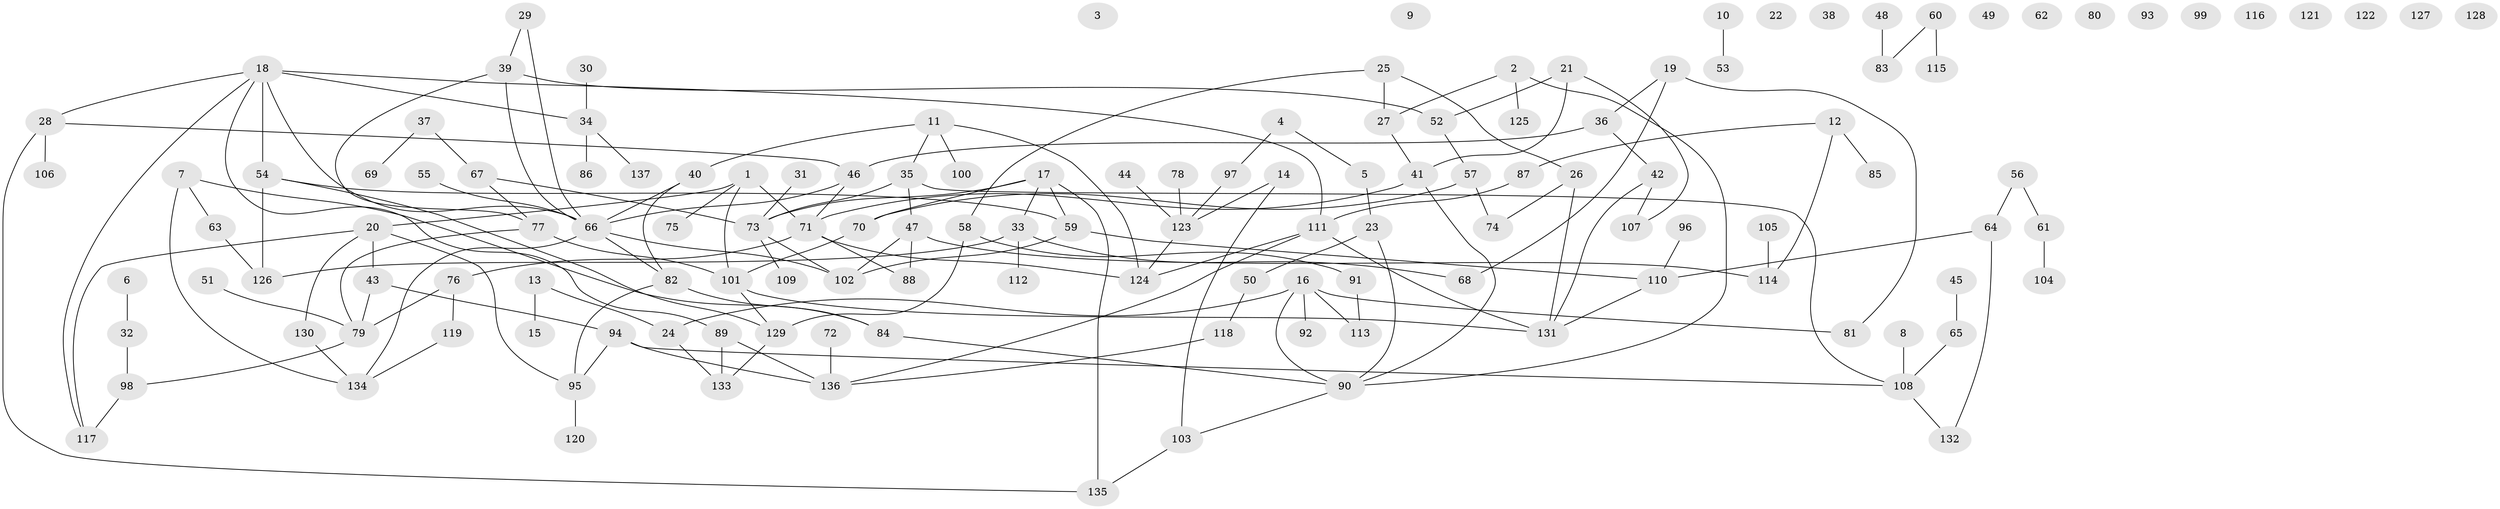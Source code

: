 // Generated by graph-tools (version 1.1) at 2025/00/03/09/25 03:00:43]
// undirected, 137 vertices, 171 edges
graph export_dot {
graph [start="1"]
  node [color=gray90,style=filled];
  1;
  2;
  3;
  4;
  5;
  6;
  7;
  8;
  9;
  10;
  11;
  12;
  13;
  14;
  15;
  16;
  17;
  18;
  19;
  20;
  21;
  22;
  23;
  24;
  25;
  26;
  27;
  28;
  29;
  30;
  31;
  32;
  33;
  34;
  35;
  36;
  37;
  38;
  39;
  40;
  41;
  42;
  43;
  44;
  45;
  46;
  47;
  48;
  49;
  50;
  51;
  52;
  53;
  54;
  55;
  56;
  57;
  58;
  59;
  60;
  61;
  62;
  63;
  64;
  65;
  66;
  67;
  68;
  69;
  70;
  71;
  72;
  73;
  74;
  75;
  76;
  77;
  78;
  79;
  80;
  81;
  82;
  83;
  84;
  85;
  86;
  87;
  88;
  89;
  90;
  91;
  92;
  93;
  94;
  95;
  96;
  97;
  98;
  99;
  100;
  101;
  102;
  103;
  104;
  105;
  106;
  107;
  108;
  109;
  110;
  111;
  112;
  113;
  114;
  115;
  116;
  117;
  118;
  119;
  120;
  121;
  122;
  123;
  124;
  125;
  126;
  127;
  128;
  129;
  130;
  131;
  132;
  133;
  134;
  135;
  136;
  137;
  1 -- 20;
  1 -- 71;
  1 -- 75;
  1 -- 101;
  2 -- 27;
  2 -- 90;
  2 -- 125;
  4 -- 5;
  4 -- 97;
  5 -- 23;
  6 -- 32;
  7 -- 63;
  7 -- 84;
  7 -- 134;
  8 -- 108;
  10 -- 53;
  11 -- 35;
  11 -- 40;
  11 -- 100;
  11 -- 124;
  12 -- 85;
  12 -- 87;
  12 -- 114;
  13 -- 15;
  13 -- 24;
  14 -- 103;
  14 -- 123;
  16 -- 24;
  16 -- 81;
  16 -- 90;
  16 -- 92;
  16 -- 113;
  17 -- 33;
  17 -- 59;
  17 -- 70;
  17 -- 73;
  17 -- 135;
  18 -- 28;
  18 -- 34;
  18 -- 54;
  18 -- 66;
  18 -- 89;
  18 -- 111;
  18 -- 117;
  19 -- 36;
  19 -- 68;
  19 -- 81;
  20 -- 43;
  20 -- 95;
  20 -- 117;
  20 -- 130;
  21 -- 41;
  21 -- 52;
  21 -- 107;
  23 -- 50;
  23 -- 90;
  24 -- 133;
  25 -- 26;
  25 -- 27;
  25 -- 58;
  26 -- 74;
  26 -- 131;
  27 -- 41;
  28 -- 46;
  28 -- 106;
  28 -- 135;
  29 -- 39;
  29 -- 66;
  30 -- 34;
  31 -- 73;
  32 -- 98;
  33 -- 68;
  33 -- 112;
  33 -- 126;
  34 -- 86;
  34 -- 137;
  35 -- 47;
  35 -- 73;
  35 -- 108;
  36 -- 42;
  36 -- 46;
  37 -- 67;
  37 -- 69;
  39 -- 52;
  39 -- 66;
  39 -- 77;
  40 -- 66;
  40 -- 82;
  41 -- 71;
  41 -- 90;
  42 -- 107;
  42 -- 131;
  43 -- 79;
  43 -- 94;
  44 -- 123;
  45 -- 65;
  46 -- 66;
  46 -- 71;
  47 -- 88;
  47 -- 102;
  47 -- 114;
  48 -- 83;
  50 -- 118;
  51 -- 79;
  52 -- 57;
  54 -- 59;
  54 -- 126;
  54 -- 129;
  55 -- 66;
  56 -- 61;
  56 -- 64;
  57 -- 70;
  57 -- 74;
  58 -- 91;
  58 -- 129;
  59 -- 102;
  59 -- 110;
  60 -- 83;
  60 -- 115;
  61 -- 104;
  63 -- 126;
  64 -- 110;
  64 -- 132;
  65 -- 108;
  66 -- 82;
  66 -- 102;
  66 -- 134;
  67 -- 73;
  67 -- 77;
  70 -- 101;
  71 -- 76;
  71 -- 88;
  71 -- 124;
  72 -- 136;
  73 -- 102;
  73 -- 109;
  76 -- 79;
  76 -- 119;
  77 -- 79;
  77 -- 101;
  78 -- 123;
  79 -- 98;
  82 -- 84;
  82 -- 95;
  84 -- 90;
  87 -- 111;
  89 -- 133;
  89 -- 136;
  90 -- 103;
  91 -- 113;
  94 -- 95;
  94 -- 108;
  94 -- 136;
  95 -- 120;
  96 -- 110;
  97 -- 123;
  98 -- 117;
  101 -- 129;
  101 -- 131;
  103 -- 135;
  105 -- 114;
  108 -- 132;
  110 -- 131;
  111 -- 124;
  111 -- 131;
  111 -- 136;
  118 -- 136;
  119 -- 134;
  123 -- 124;
  129 -- 133;
  130 -- 134;
}
